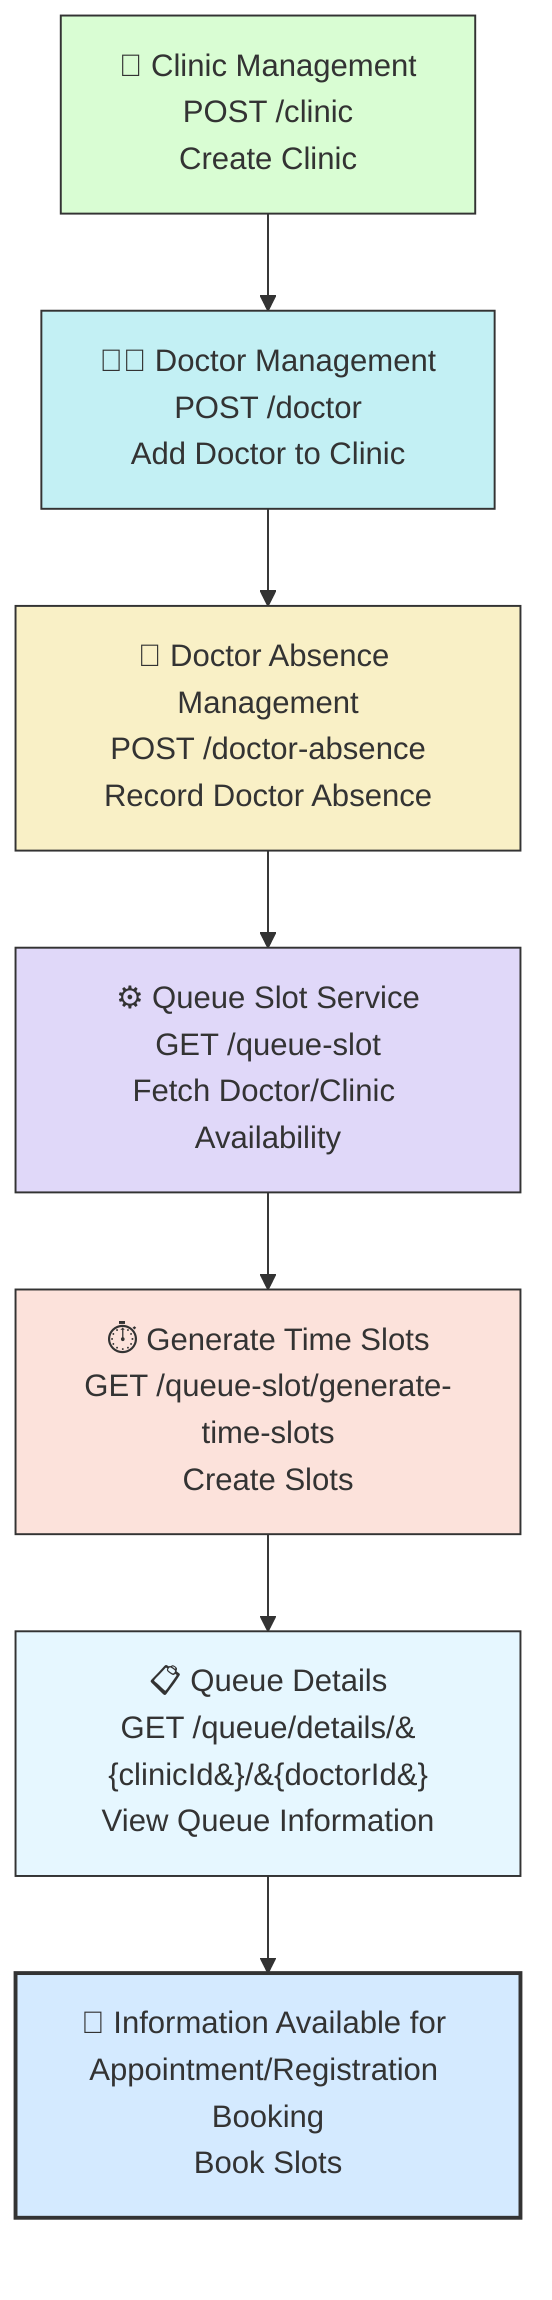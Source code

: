 flowchart TD
    A[🏥 Clinic Management<br/>POST /clinic<br/>Create Clinic] --> B[👨‍⚕️ Doctor Management<br/>POST /doctor<br/>Add Doctor to Clinic]
    B --> C[📅 Doctor Absence Management<br/>POST /doctor-absence<br/>Record Doctor Absence]

    C --> D[⚙️ Queue Slot Service<br/>GET /queue-slot<br/>Fetch Doctor/Clinic Availability]
    D --> E[⏱️ Generate Time Slots<br/>GET /queue-slot/generate-time-slots<br/>Create Slots]

    E --> F[📋 Queue Details<br/>GET /queue/details/&#123;clinicId&#125;/&#123;doctorId&#125;<br/>View Queue Information]
    F --> G[👥 Information Available for Appointment/Registration Booking<br/>Book Slots]

    style A fill:#d9fdd3,stroke:#333,stroke-width:1px
    style B fill:#c3f0f4,stroke:#333,stroke-width:1px
    style C fill:#f9f0c6,stroke:#333,stroke-width:1px
    style D fill:#e0d8f9,stroke:#333,stroke-width:1px
    style E fill:#fce2db,stroke:#333,stroke-width:1px
    style F fill:#e6f7ff,stroke:#333,stroke-width:1px
    style G fill:#d4eaff,stroke:#333,stroke-width:2px